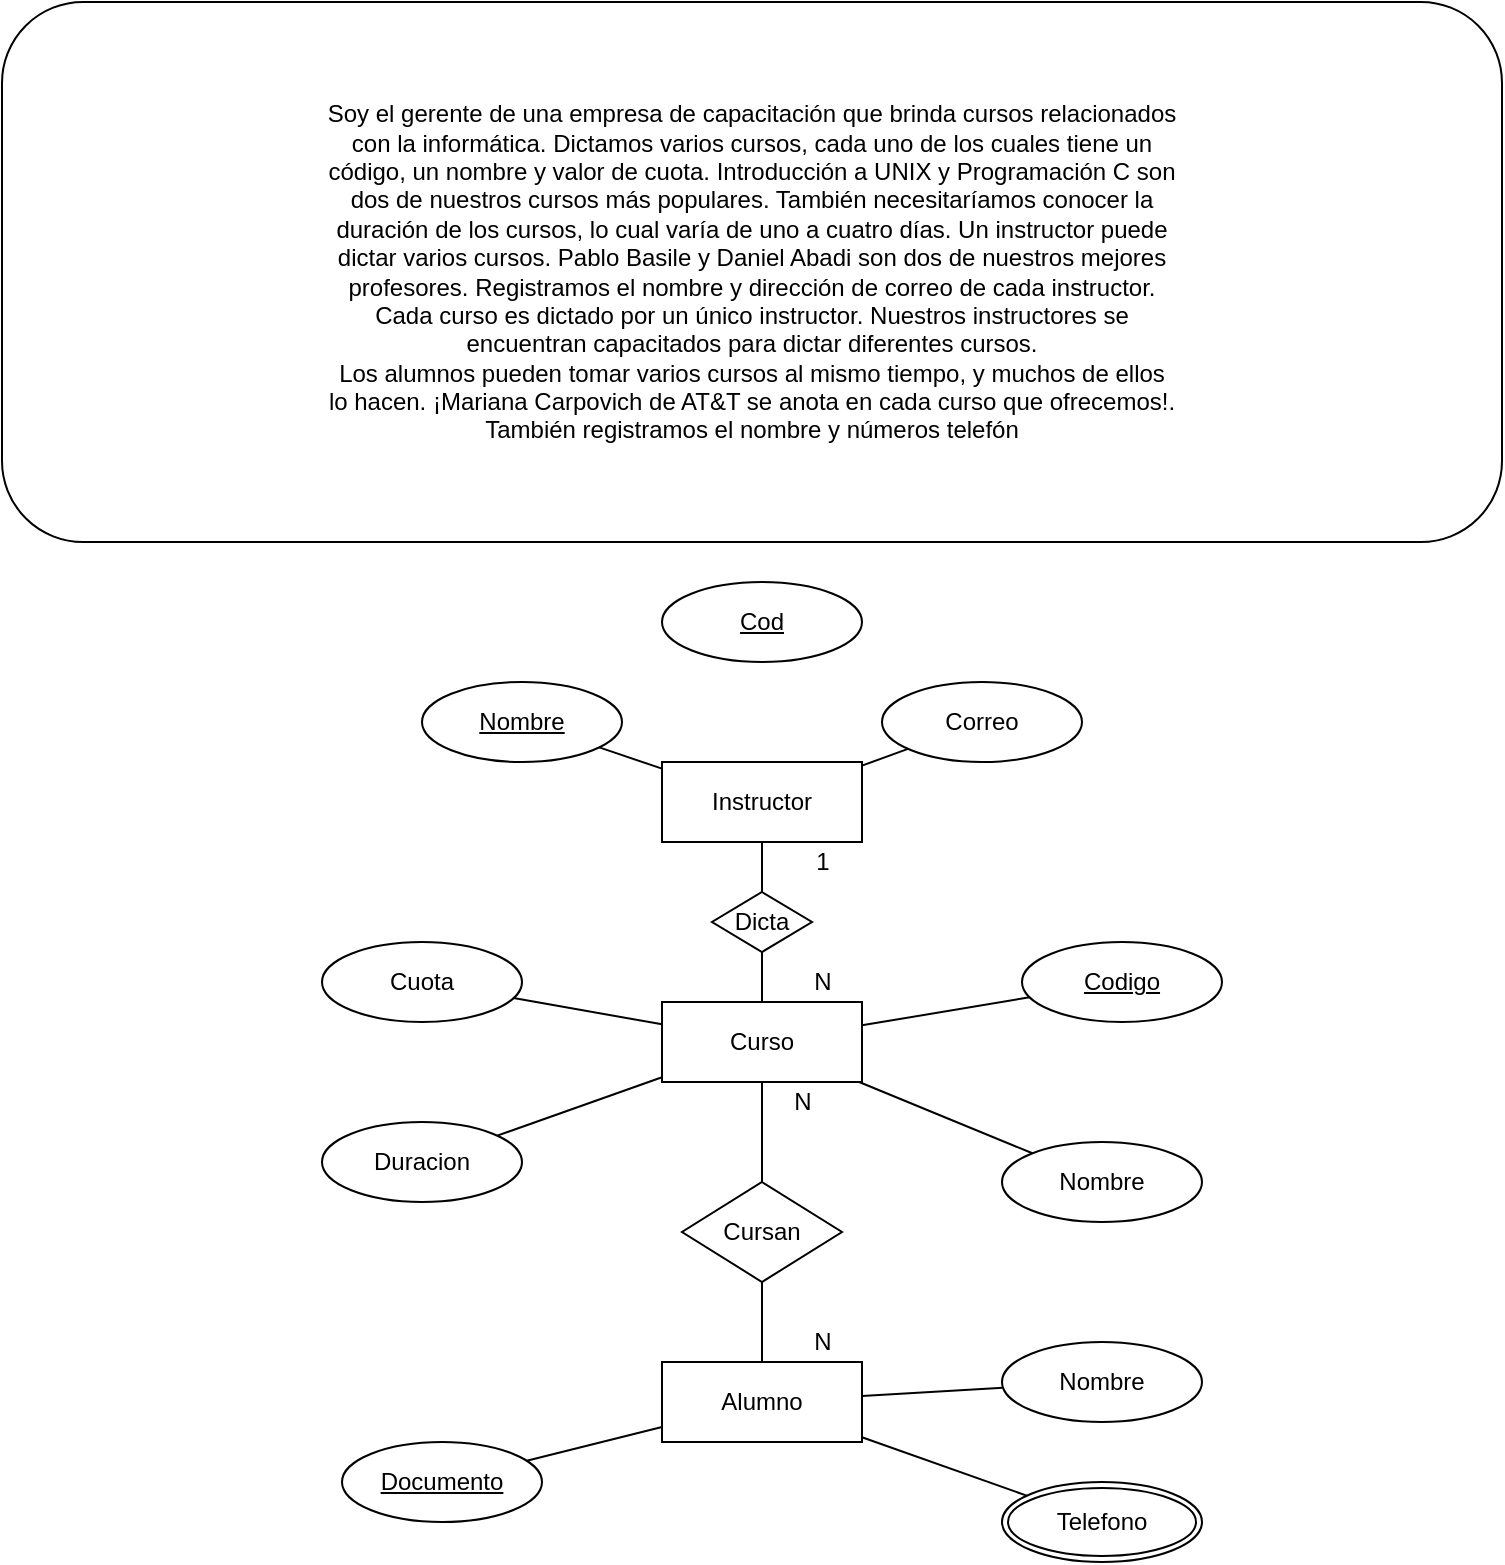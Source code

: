 <mxfile version="14.6.3" type="device"><diagram id="7_g7WfXed-WCn5C1b3NU" name="Page-1"><mxGraphModel dx="1022" dy="1638" grid="1" gridSize="10" guides="1" tooltips="1" connect="1" arrows="1" fold="1" page="1" pageScale="1" pageWidth="827" pageHeight="1169" math="0" shadow="0"><root><mxCell id="0"/><mxCell id="1" parent="0"/><mxCell id="ub0i3QP-pv1OWVZW9td_-1" value="&lt;font style=&quot;vertical-align: inherit&quot;&gt;&lt;font style=&quot;vertical-align: inherit&quot;&gt;Curso&lt;/font&gt;&lt;/font&gt;" style="whiteSpace=wrap;html=1;align=center;" parent="1" vertex="1"><mxGeometry x="350" y="220" width="100" height="40" as="geometry"/></mxCell><mxCell id="ub0i3QP-pv1OWVZW9td_-3" value="&lt;font style=&quot;vertical-align: inherit&quot;&gt;&lt;font style=&quot;vertical-align: inherit&quot;&gt;Alumno&lt;/font&gt;&lt;/font&gt;" style="whiteSpace=wrap;html=1;align=center;" parent="1" vertex="1"><mxGeometry x="350" y="400" width="100" height="40" as="geometry"/></mxCell><mxCell id="ub0i3QP-pv1OWVZW9td_-6" value="&lt;font style=&quot;vertical-align: inherit&quot;&gt;&lt;font style=&quot;vertical-align: inherit&quot;&gt;Codigo&lt;/font&gt;&lt;/font&gt;" style="ellipse;whiteSpace=wrap;html=1;align=center;fontStyle=4;" parent="1" vertex="1"><mxGeometry x="530" y="190" width="100" height="40" as="geometry"/></mxCell><mxCell id="ub0i3QP-pv1OWVZW9td_-7" value="&lt;font style=&quot;vertical-align: inherit&quot;&gt;&lt;font style=&quot;vertical-align: inherit&quot;&gt;Nombre&lt;/font&gt;&lt;/font&gt;" style="ellipse;whiteSpace=wrap;html=1;align=center;" parent="1" vertex="1"><mxGeometry x="520" y="290" width="100" height="40" as="geometry"/></mxCell><mxCell id="ub0i3QP-pv1OWVZW9td_-8" value="&lt;font style=&quot;vertical-align: inherit&quot;&gt;&lt;font style=&quot;vertical-align: inherit&quot;&gt;Documento&lt;/font&gt;&lt;/font&gt;" style="ellipse;whiteSpace=wrap;html=1;align=center;fontStyle=4;" parent="1" vertex="1"><mxGeometry x="190" y="440" width="100" height="40" as="geometry"/></mxCell><mxCell id="ub0i3QP-pv1OWVZW9td_-9" value="&lt;font style=&quot;vertical-align: inherit&quot;&gt;&lt;font style=&quot;vertical-align: inherit&quot;&gt;Nombre&lt;/font&gt;&lt;/font&gt;" style="ellipse;whiteSpace=wrap;html=1;align=center;" parent="1" vertex="1"><mxGeometry x="520" y="390" width="100" height="40" as="geometry"/></mxCell><mxCell id="ub0i3QP-pv1OWVZW9td_-10" value="&lt;font style=&quot;vertical-align: inherit&quot;&gt;&lt;font style=&quot;vertical-align: inherit&quot;&gt;Telefono&lt;/font&gt;&lt;/font&gt;" style="ellipse;shape=doubleEllipse;margin=3;whiteSpace=wrap;html=1;align=center;" parent="1" vertex="1"><mxGeometry x="520" y="460" width="100" height="40" as="geometry"/></mxCell><mxCell id="ub0i3QP-pv1OWVZW9td_-13" value="" style="endArrow=none;html=1;rounded=0;" parent="1" target="ub0i3QP-pv1OWVZW9td_-1" edge="1"><mxGeometry relative="1" as="geometry"><mxPoint x="275.808" y="218.016" as="sourcePoint"/><mxPoint x="420" y="250" as="targetPoint"/></mxGeometry></mxCell><mxCell id="ub0i3QP-pv1OWVZW9td_-14" value="" style="endArrow=none;html=1;rounded=0;" parent="1" source="ub0i3QP-pv1OWVZW9td_-6" target="ub0i3QP-pv1OWVZW9td_-1" edge="1"><mxGeometry relative="1" as="geometry"><mxPoint x="430" y="130" as="sourcePoint"/><mxPoint x="430" y="260" as="targetPoint"/></mxGeometry></mxCell><mxCell id="ub0i3QP-pv1OWVZW9td_-15" value="" style="endArrow=none;html=1;rounded=0;" parent="1" source="ub0i3QP-pv1OWVZW9td_-7" target="ub0i3QP-pv1OWVZW9td_-1" edge="1"><mxGeometry relative="1" as="geometry"><mxPoint x="440" y="140" as="sourcePoint"/><mxPoint x="440" y="270" as="targetPoint"/></mxGeometry></mxCell><mxCell id="ub0i3QP-pv1OWVZW9td_-16" value="" style="endArrow=none;html=1;rounded=0;" parent="1" source="ub0i3QP-pv1OWVZW9td_-34" target="ub0i3QP-pv1OWVZW9td_-1" edge="1"><mxGeometry relative="1" as="geometry"><mxPoint x="242.559" y="279.502" as="sourcePoint"/><mxPoint x="450" y="280" as="targetPoint"/></mxGeometry></mxCell><mxCell id="ub0i3QP-pv1OWVZW9td_-17" value="" style="endArrow=none;html=1;rounded=0;" parent="1" source="ub0i3QP-pv1OWVZW9td_-1" target="ub0i3QP-pv1OWVZW9td_-3" edge="1"><mxGeometry relative="1" as="geometry"><mxPoint x="460" y="160" as="sourcePoint"/><mxPoint x="460" y="290" as="targetPoint"/></mxGeometry></mxCell><mxCell id="ub0i3QP-pv1OWVZW9td_-18" value="" style="endArrow=none;html=1;rounded=0;" parent="1" source="ub0i3QP-pv1OWVZW9td_-9" target="ub0i3QP-pv1OWVZW9td_-3" edge="1"><mxGeometry relative="1" as="geometry"><mxPoint x="470" y="170" as="sourcePoint"/><mxPoint x="470" y="300" as="targetPoint"/></mxGeometry></mxCell><mxCell id="ub0i3QP-pv1OWVZW9td_-19" value="" style="endArrow=none;html=1;rounded=0;" parent="1" source="ub0i3QP-pv1OWVZW9td_-10" target="ub0i3QP-pv1OWVZW9td_-3" edge="1"><mxGeometry relative="1" as="geometry"><mxPoint x="480" y="180" as="sourcePoint"/><mxPoint x="480" y="310" as="targetPoint"/></mxGeometry></mxCell><mxCell id="ub0i3QP-pv1OWVZW9td_-20" value="" style="endArrow=none;html=1;rounded=0;" parent="1" source="ub0i3QP-pv1OWVZW9td_-8" target="ub0i3QP-pv1OWVZW9td_-3" edge="1"><mxGeometry relative="1" as="geometry"><mxPoint x="490" y="190" as="sourcePoint"/><mxPoint x="490" y="320" as="targetPoint"/></mxGeometry></mxCell><mxCell id="ub0i3QP-pv1OWVZW9td_-22" value="&lt;font style=&quot;vertical-align: inherit&quot;&gt;&lt;font style=&quot;vertical-align: inherit&quot;&gt;Cursan&lt;/font&gt;&lt;/font&gt;" style="shape=rhombus;perimeter=rhombusPerimeter;whiteSpace=wrap;html=1;align=center;" parent="1" vertex="1"><mxGeometry x="360" y="310" width="80" height="50" as="geometry"/></mxCell><mxCell id="ub0i3QP-pv1OWVZW9td_-23" value="&lt;font style=&quot;vertical-align: inherit&quot;&gt;&lt;font style=&quot;vertical-align: inherit&quot;&gt;&lt;font style=&quot;vertical-align: inherit&quot;&gt;&lt;font style=&quot;vertical-align: inherit&quot;&gt;Instructor&lt;/font&gt;&lt;/font&gt;&lt;/font&gt;&lt;/font&gt;" style="whiteSpace=wrap;html=1;align=center;" parent="1" vertex="1"><mxGeometry x="350" y="100" width="100" height="40" as="geometry"/></mxCell><mxCell id="ub0i3QP-pv1OWVZW9td_-27" value="" style="endArrow=none;html=1;rounded=0;" parent="1" source="ub0i3QP-pv1OWVZW9td_-36" target="ub0i3QP-pv1OWVZW9td_-23" edge="1"><mxGeometry relative="1" as="geometry"><mxPoint x="595.565" y="99.876" as="sourcePoint"/><mxPoint x="520" y="280" as="targetPoint"/></mxGeometry></mxCell><mxCell id="ub0i3QP-pv1OWVZW9td_-30" value="" style="endArrow=none;html=1;rounded=0;" parent="1" source="ub0i3QP-pv1OWVZW9td_-23" target="ub0i3QP-pv1OWVZW9td_-37" edge="1"><mxGeometry relative="1" as="geometry"><mxPoint x="360" y="280" as="sourcePoint"/><mxPoint x="754.15" y="206.058" as="targetPoint"/></mxGeometry></mxCell><mxCell id="ub0i3QP-pv1OWVZW9td_-31" value="" style="endArrow=none;html=1;rounded=0;startArrow=none;" parent="1" source="ub0i3QP-pv1OWVZW9td_-35" target="ub0i3QP-pv1OWVZW9td_-23" edge="1"><mxGeometry relative="1" as="geometry"><mxPoint x="360" y="280" as="sourcePoint"/><mxPoint x="520" y="280" as="targetPoint"/></mxGeometry></mxCell><mxCell id="ub0i3QP-pv1OWVZW9td_-34" value="&lt;font style=&quot;vertical-align: inherit&quot;&gt;&lt;font style=&quot;vertical-align: inherit&quot;&gt;Duracion&lt;/font&gt;&lt;/font&gt;" style="ellipse;whiteSpace=wrap;html=1;align=center;" parent="1" vertex="1"><mxGeometry x="180" y="280" width="100" height="40" as="geometry"/></mxCell><mxCell id="ub0i3QP-pv1OWVZW9td_-36" value="&lt;font style=&quot;vertical-align: inherit&quot;&gt;&lt;font style=&quot;vertical-align: inherit&quot;&gt;Nombre&lt;br&gt;&lt;/font&gt;&lt;/font&gt;" style="ellipse;whiteSpace=wrap;html=1;align=center;fontStyle=4;" parent="1" vertex="1"><mxGeometry x="230" y="60" width="100" height="40" as="geometry"/></mxCell><mxCell id="ub0i3QP-pv1OWVZW9td_-37" value="&lt;font style=&quot;vertical-align: inherit&quot;&gt;&lt;font style=&quot;vertical-align: inherit&quot;&gt;Correo&lt;/font&gt;&lt;/font&gt;" style="ellipse;whiteSpace=wrap;html=1;align=center;" parent="1" vertex="1"><mxGeometry x="460.0" y="59.998" width="100" height="40" as="geometry"/></mxCell><mxCell id="ub0i3QP-pv1OWVZW9td_-35" value="&lt;font style=&quot;vertical-align: inherit&quot;&gt;&lt;font style=&quot;vertical-align: inherit&quot;&gt;Dicta&lt;/font&gt;&lt;/font&gt;" style="shape=rhombus;perimeter=rhombusPerimeter;whiteSpace=wrap;html=1;align=center;" parent="1" vertex="1"><mxGeometry x="375" y="165" width="50" height="30" as="geometry"/></mxCell><mxCell id="ub0i3QP-pv1OWVZW9td_-39" value="" style="endArrow=none;html=1;rounded=0;" parent="1" source="ub0i3QP-pv1OWVZW9td_-1" target="ub0i3QP-pv1OWVZW9td_-35" edge="1"><mxGeometry relative="1" as="geometry"><mxPoint x="400" y="220" as="sourcePoint"/><mxPoint x="400" y="140" as="targetPoint"/></mxGeometry></mxCell><mxCell id="ub0i3QP-pv1OWVZW9td_-40" value="&lt;font style=&quot;vertical-align: inherit&quot;&gt;&lt;font style=&quot;vertical-align: inherit&quot;&gt;Cuota&lt;/font&gt;&lt;/font&gt;" style="ellipse;whiteSpace=wrap;html=1;align=center;" parent="1" vertex="1"><mxGeometry x="180" y="190" width="100" height="40" as="geometry"/></mxCell><mxCell id="ub0i3QP-pv1OWVZW9td_-41" value="&lt;font style=&quot;vertical-align: inherit&quot;&gt;&lt;font style=&quot;vertical-align: inherit&quot;&gt;1&lt;/font&gt;&lt;/font&gt;" style="text;html=1;align=center;verticalAlign=middle;resizable=0;points=[];autosize=1;strokeColor=none;" parent="1" vertex="1"><mxGeometry x="420" y="140" width="20" height="20" as="geometry"/></mxCell><mxCell id="ub0i3QP-pv1OWVZW9td_-42" value="&lt;font style=&quot;vertical-align: inherit&quot;&gt;&lt;font style=&quot;vertical-align: inherit&quot;&gt;N&lt;/font&gt;&lt;/font&gt;" style="text;html=1;align=center;verticalAlign=middle;resizable=0;points=[];autosize=1;strokeColor=none;" parent="1" vertex="1"><mxGeometry x="420" y="200" width="20" height="20" as="geometry"/></mxCell><mxCell id="ub0i3QP-pv1OWVZW9td_-44" value="&lt;font style=&quot;vertical-align: inherit&quot;&gt;&lt;font style=&quot;vertical-align: inherit&quot;&gt;N&lt;/font&gt;&lt;/font&gt;" style="text;html=1;align=center;verticalAlign=middle;resizable=0;points=[];autosize=1;strokeColor=none;" parent="1" vertex="1"><mxGeometry x="410" y="260" width="20" height="20" as="geometry"/></mxCell><mxCell id="ub0i3QP-pv1OWVZW9td_-46" value="&lt;font style=&quot;vertical-align: inherit&quot;&gt;&lt;font style=&quot;vertical-align: inherit&quot;&gt;N&lt;/font&gt;&lt;/font&gt;" style="text;html=1;align=center;verticalAlign=middle;resizable=0;points=[];autosize=1;strokeColor=none;" parent="1" vertex="1"><mxGeometry x="420" y="380" width="20" height="20" as="geometry"/></mxCell><mxCell id="cAna8yomkxEhfls5hOEf-1" value="Soy el gerente de una empresa de capacitación que brinda cursos relacionados&lt;br/&gt;con la informática. Dictamos varios cursos, cada uno de los cuales tiene un&lt;br/&gt;código, un nombre y valor de cuota. Introducción a UNIX y Programación C son&lt;br/&gt;dos de nuestros cursos más populares. También necesitaríamos conocer la&lt;br/&gt;duración de los cursos, lo cual varía de uno a cuatro días. Un instructor puede&lt;br/&gt;dictar varios cursos. Pablo Basile y Daniel Abadi son dos de nuestros mejores&lt;br/&gt;profesores. Registramos el nombre y dirección de correo de cada instructor.&lt;br/&gt;Cada curso es dictado por un único instructor. Nuestros instructores se&lt;br/&gt;encuentran capacitados para dictar diferentes cursos.&lt;br/&gt;Los alumnos pueden tomar varios cursos al mismo tiempo, y muchos de ellos&lt;br/&gt;lo hacen. ¡Mariana Carpovich de AT&amp;amp;T se anota en cada curso que ofrecemos!.&lt;br/&gt;También registramos el nombre y números telefón" style="rounded=1;whiteSpace=wrap;html=1;" vertex="1" parent="1"><mxGeometry x="20" y="-280" width="750" height="270" as="geometry"/></mxCell><mxCell id="cAna8yomkxEhfls5hOEf-4" value="Cod" style="ellipse;whiteSpace=wrap;html=1;align=center;fontStyle=4;" vertex="1" parent="1"><mxGeometry x="350" y="10" width="100" height="40" as="geometry"/></mxCell></root></mxGraphModel></diagram></mxfile>
